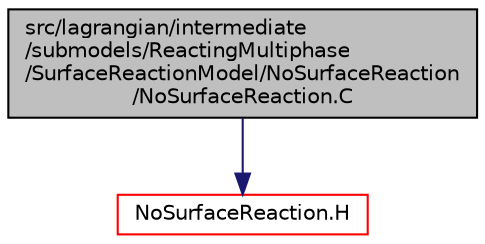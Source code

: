 digraph "src/lagrangian/intermediate/submodels/ReactingMultiphase/SurfaceReactionModel/NoSurfaceReaction/NoSurfaceReaction.C"
{
  bgcolor="transparent";
  edge [fontname="Helvetica",fontsize="10",labelfontname="Helvetica",labelfontsize="10"];
  node [fontname="Helvetica",fontsize="10",shape=record];
  Node1 [label="src/lagrangian/intermediate\l/submodels/ReactingMultiphase\l/SurfaceReactionModel/NoSurfaceReaction\l/NoSurfaceReaction.C",height=0.2,width=0.4,color="black", fillcolor="grey75", style="filled", fontcolor="black"];
  Node1 -> Node2 [color="midnightblue",fontsize="10",style="solid",fontname="Helvetica"];
  Node2 [label="NoSurfaceReaction.H",height=0.2,width=0.4,color="red",URL="$a07162.html"];
}
